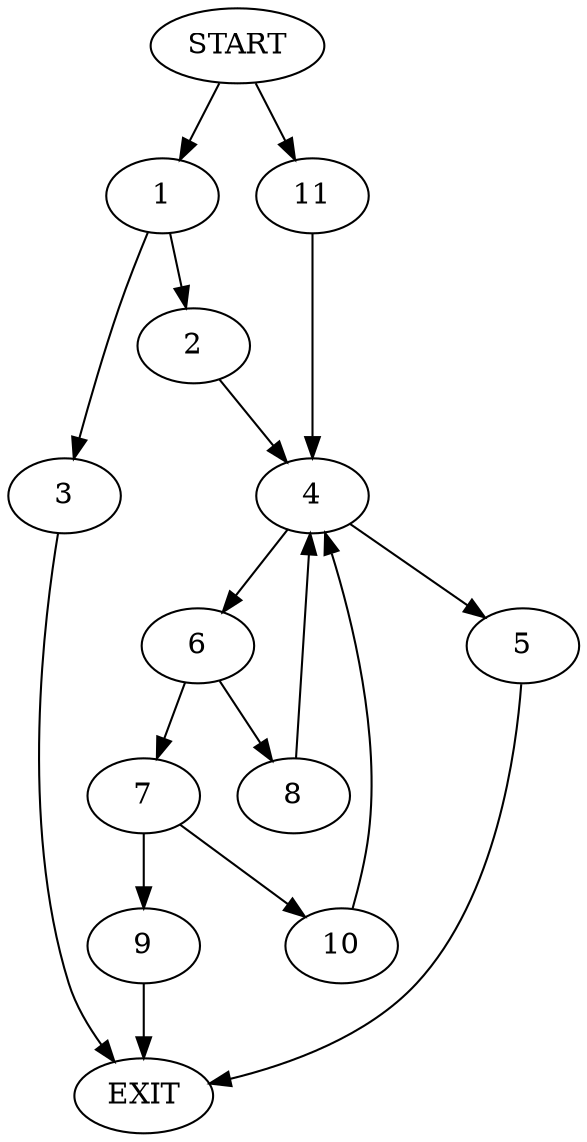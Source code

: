 digraph {
0 [label="START"]
12 [label="EXIT"]
0 -> 1
1 -> 2
1 -> 3
2 -> 4
3 -> 12
4 -> 5
4 -> 6
5 -> 12
6 -> 7
6 -> 8
7 -> 9
7 -> 10
8 -> 4
10 -> 4
9 -> 12
0 -> 11
11 -> 4
}
